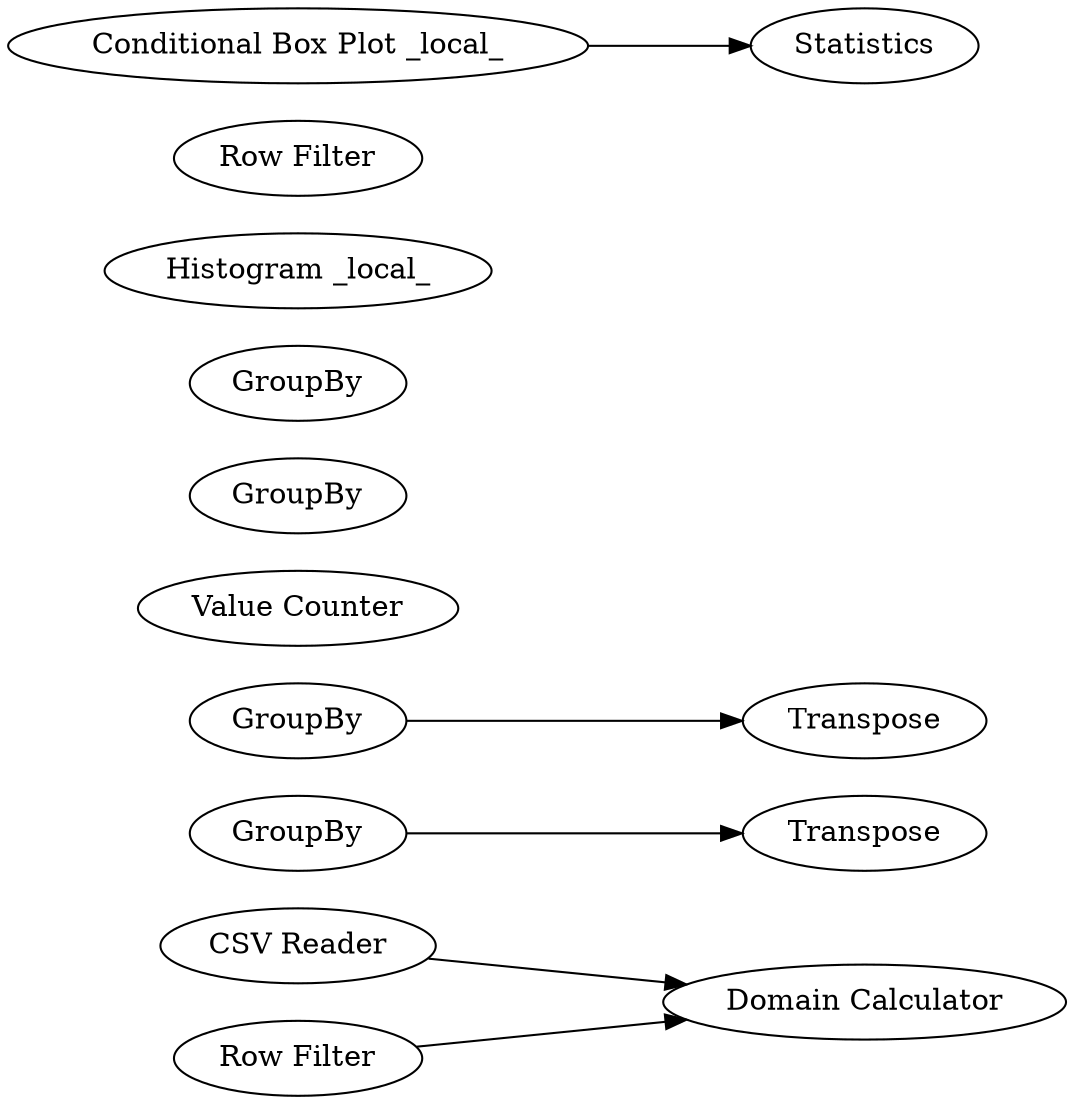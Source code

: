 digraph {
	1 [label="CSV Reader"]
	5 [label="Row Filter"]
	6 [label="Domain Calculator"]
	7 [label=GroupBy]
	8 [label=Transpose]
	9 [label=GroupBy]
	10 [label=Transpose]
	13 [label="Value Counter"]
	14 [label=GroupBy]
	15 [label=GroupBy]
	16 [label="Histogram _local_"]
	18 [label="Row Filter"]
	19 [label=Statistics]
	20 [label="Conditional Box Plot _local_"]
	5 -> 6
	7 -> 8
	9 -> 10
	20 -> 19
	1 -> 6
	rankdir=LR
}
